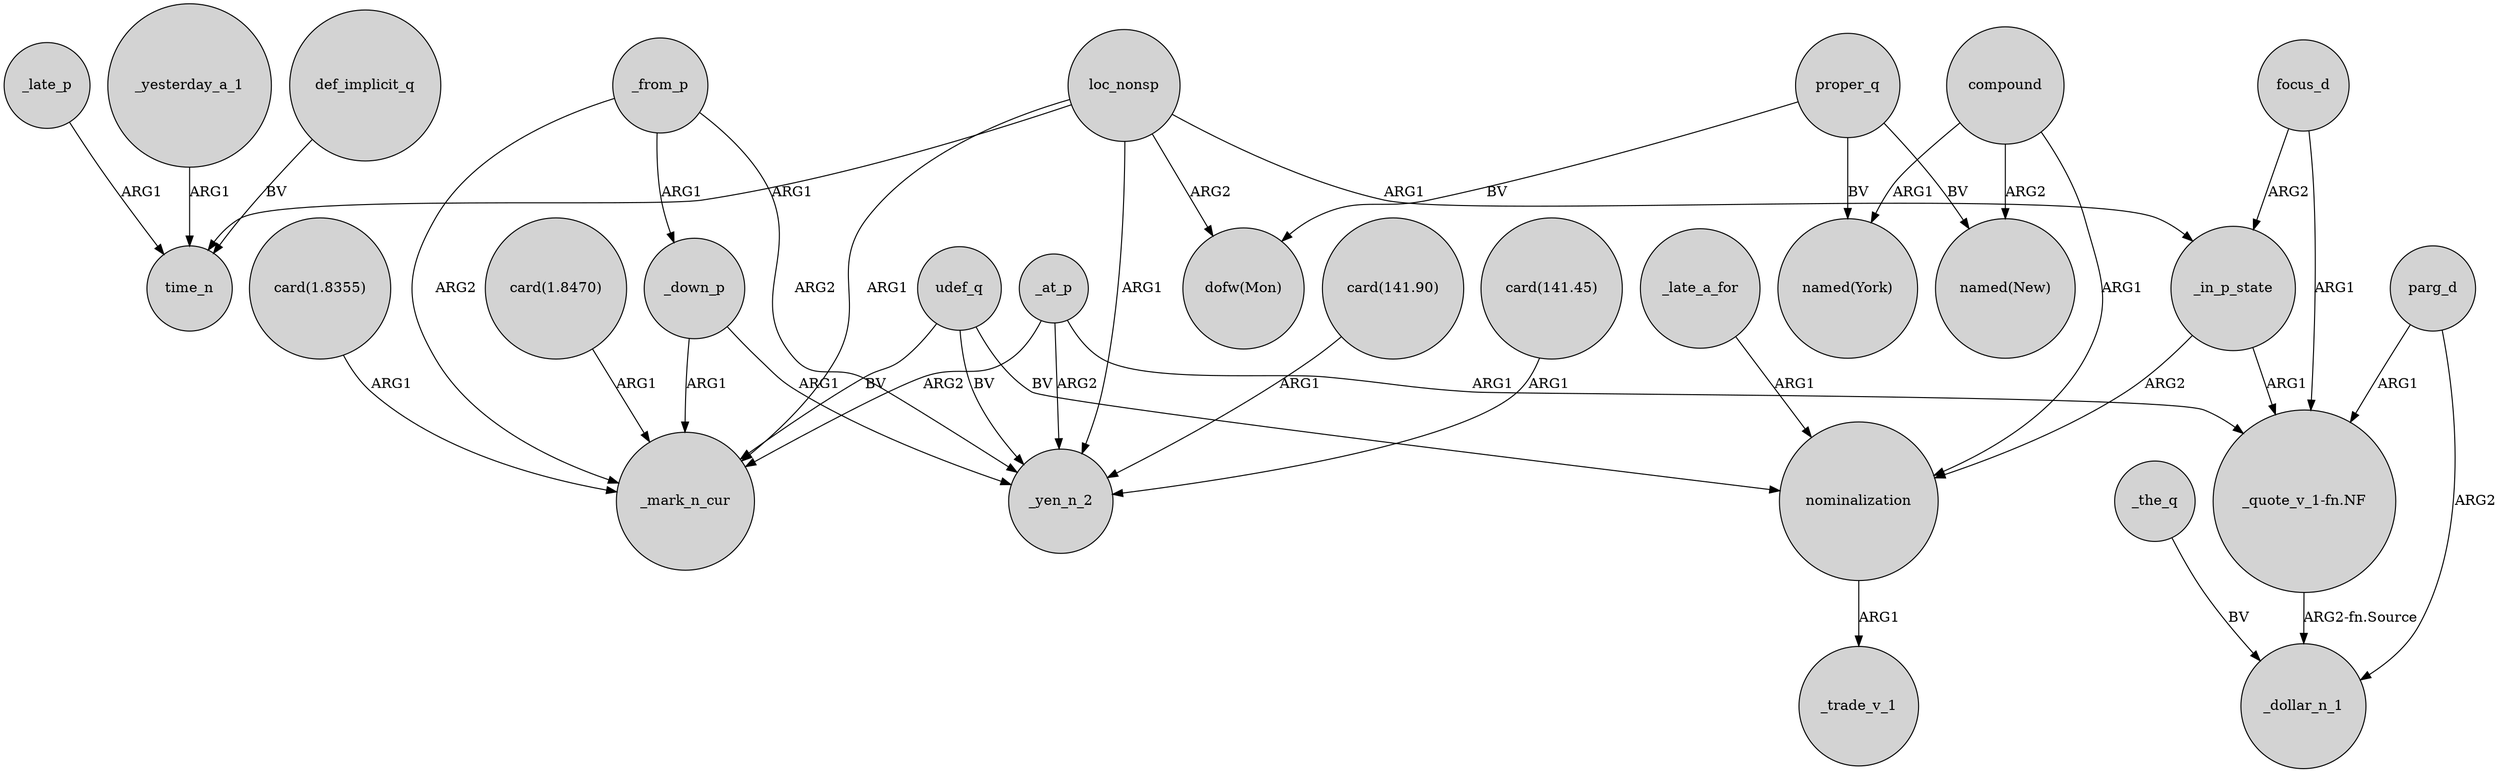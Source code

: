 digraph {
	node [shape=circle style=filled]
	_late_p -> time_n [label=ARG1]
	_yesterday_a_1 -> time_n [label=ARG1]
	udef_q -> _yen_n_2 [label=BV]
	compound -> "named(New)" [label=ARG2]
	"card(141.90)" -> _yen_n_2 [label=ARG1]
	_from_p -> _mark_n_cur [label=ARG2]
	proper_q -> "named(New)" [label=BV]
	"_quote_v_1-fn.NF" -> _dollar_n_1 [label="ARG2-fn.Source"]
	"card(1.8355)" -> _mark_n_cur [label=ARG1]
	_from_p -> _down_p [label=ARG1]
	"card(141.45)" -> _yen_n_2 [label=ARG1]
	focus_d -> _in_p_state [label=ARG2]
	udef_q -> _mark_n_cur [label=BV]
	_the_q -> _dollar_n_1 [label=BV]
	_at_p -> "_quote_v_1-fn.NF" [label=ARG1]
	_down_p -> _yen_n_2 [label=ARG1]
	nominalization -> _trade_v_1 [label=ARG1]
	loc_nonsp -> time_n [label=ARG1]
	parg_d -> "_quote_v_1-fn.NF" [label=ARG1]
	focus_d -> "_quote_v_1-fn.NF" [label=ARG1]
	compound -> "named(York)" [label=ARG1]
	_down_p -> _mark_n_cur [label=ARG1]
	proper_q -> "dofw(Mon)" [label=BV]
	loc_nonsp -> _yen_n_2 [label=ARG1]
	_at_p -> _yen_n_2 [label=ARG2]
	_in_p_state -> "_quote_v_1-fn.NF" [label=ARG1]
	_in_p_state -> nominalization [label=ARG2]
	udef_q -> nominalization [label=BV]
	loc_nonsp -> _in_p_state [label=ARG1]
	parg_d -> _dollar_n_1 [label=ARG2]
	loc_nonsp -> "dofw(Mon)" [label=ARG2]
	loc_nonsp -> _mark_n_cur [label=ARG1]
	_from_p -> _yen_n_2 [label=ARG2]
	proper_q -> "named(York)" [label=BV]
	compound -> nominalization [label=ARG1]
	_late_a_for -> nominalization [label=ARG1]
	"card(1.8470)" -> _mark_n_cur [label=ARG1]
	def_implicit_q -> time_n [label=BV]
	_at_p -> _mark_n_cur [label=ARG2]
}
